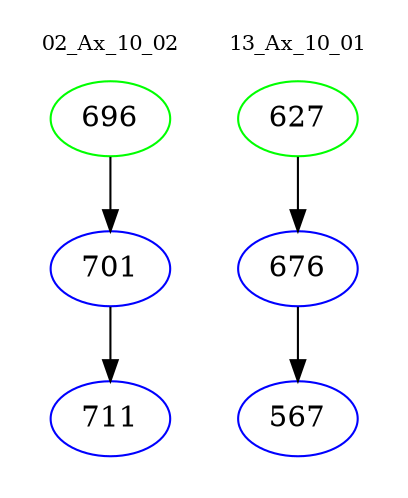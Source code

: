 digraph{
subgraph cluster_0 {
color = white
label = "02_Ax_10_02";
fontsize=10;
T0_696 [label="696", color="green"]
T0_696 -> T0_701 [color="black"]
T0_701 [label="701", color="blue"]
T0_701 -> T0_711 [color="black"]
T0_711 [label="711", color="blue"]
}
subgraph cluster_1 {
color = white
label = "13_Ax_10_01";
fontsize=10;
T1_627 [label="627", color="green"]
T1_627 -> T1_676 [color="black"]
T1_676 [label="676", color="blue"]
T1_676 -> T1_567 [color="black"]
T1_567 [label="567", color="blue"]
}
}
